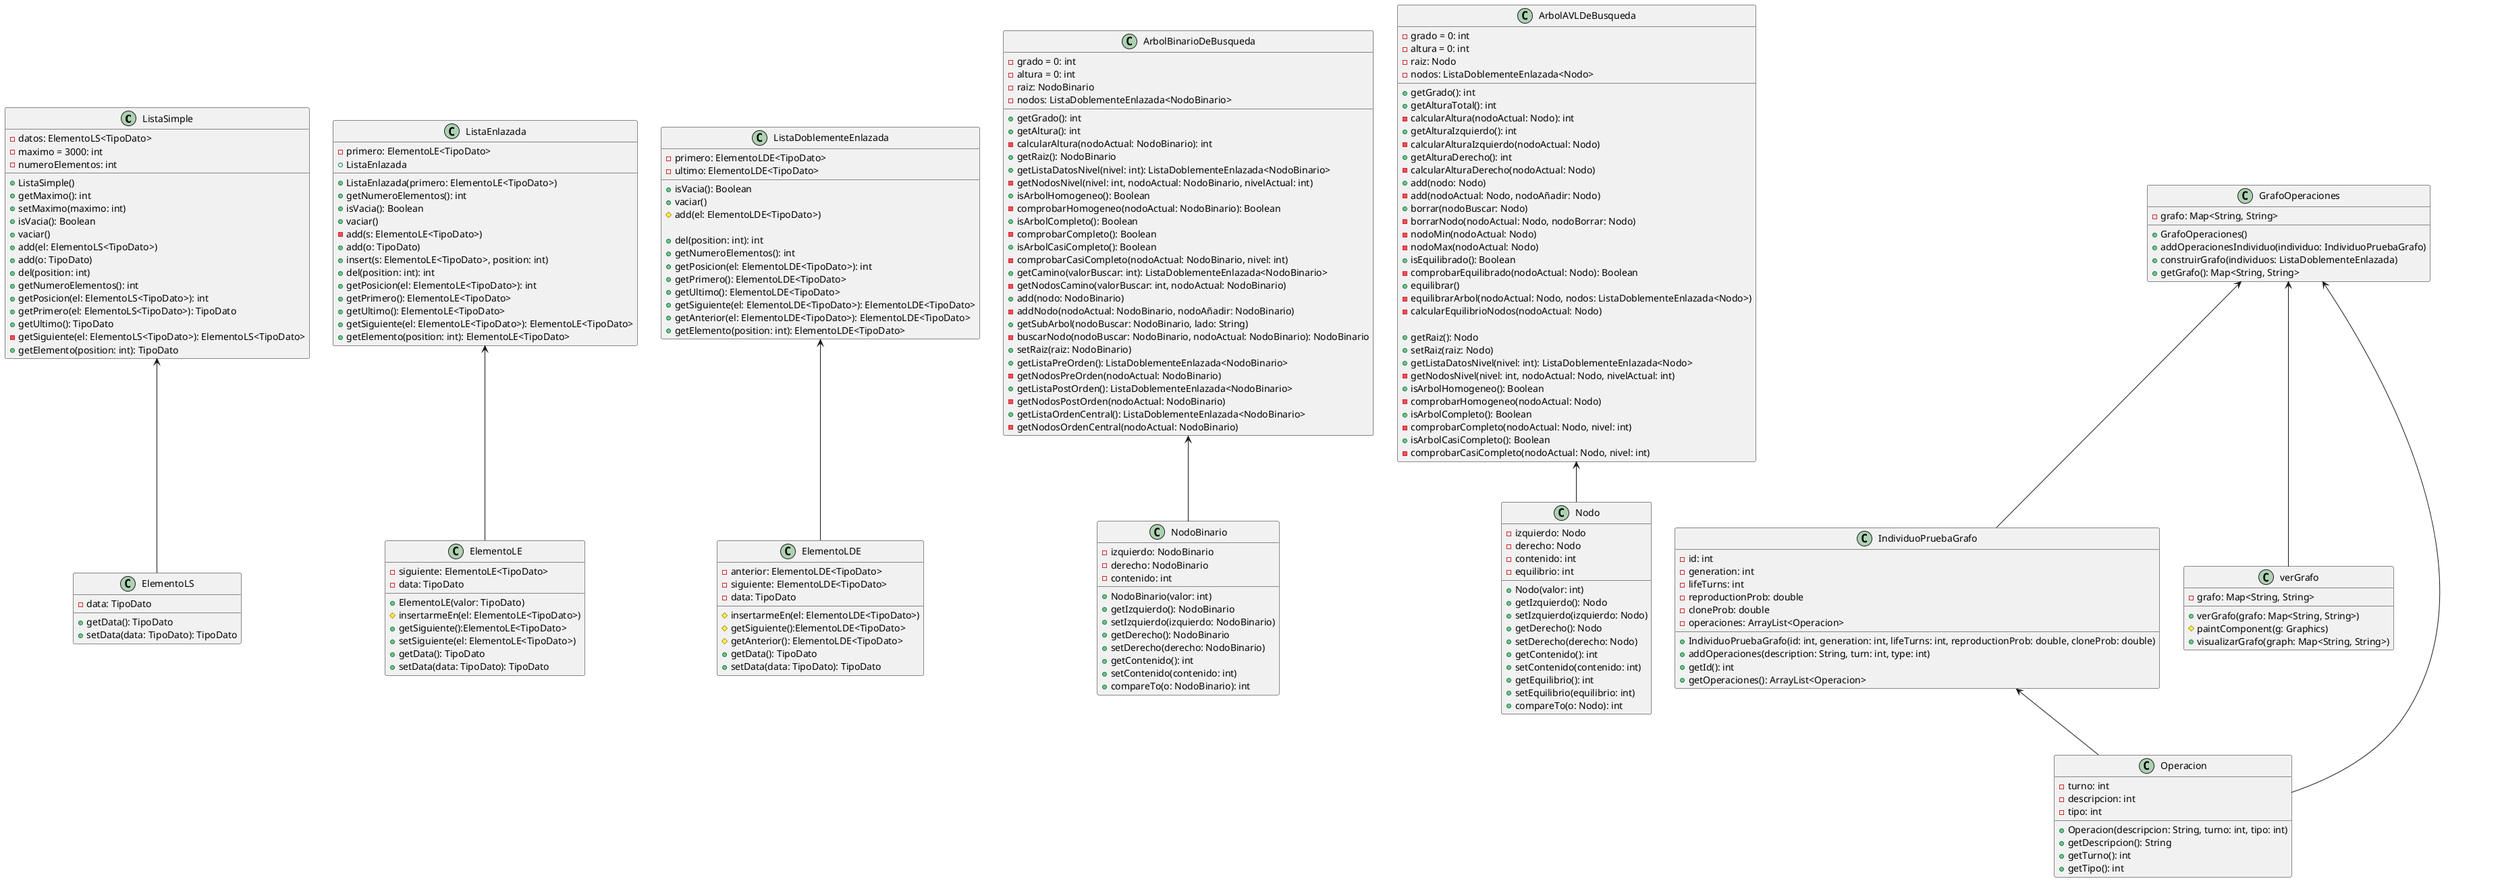 @startuml
'https://plantuml.com/class-diagram

class ListaSimple
class ElementoLS

class ListaEnlazada
class ElementoLE

class ListaDoblementeEnlazada
class ElementoLDE

class NodoBinario
class ArbolBinarioDeBusqueda

class ArbolAVLDeBusqueda
class Nodo

class GrafoOperaciones
class IndividuoPruebaGrafo
class verGrafo
class Operacion

ListaSimple <-- ElementoLS

class ElementoLS{
-data: TipoDato
+getData(): TipoDato
+setData(data: TipoDato): TipoDato
}

class ListaSimple{
-datos: ElementoLS<TipoDato>
-maximo = 3000: int
-numeroElementos: int
+ListaSimple()
+getMaximo(): int
+setMaximo(maximo: int)
+isVacia(): Boolean
+vaciar()
+add(el: ElementoLS<TipoDato>)
+add(o: TipoDato)
+del(position: int)
+getNumeroElementos(): int
+getPosicion(el: ElementoLS<TipoDato>): int
+getPrimero(el: ElementoLS<TipoDato>): TipoDato
+getUltimo(): TipoDato
-getSiguiente(el: ElementoLS<TipoDato>): ElementoLS<TipoDato>
+getElemento(position: int): TipoDato
}

ListaEnlazada <-- ElementoLE

class ElementoLE{
-siguiente: ElementoLE<TipoDato>
-data: TipoDato
+ElementoLE(valor: TipoDato)
#insertarmeEn(el: ElementoLE<TipoDato>)
+getSiguiente():ElementoLE<TipoDato>
+setSiguiente(el: ElementoLE<TipoDato>)
+getData(): TipoDato
+setData(data: TipoDato): TipoDato
}

class ListaEnlazada{
-primero: ElementoLE<TipoDato>
+ListaEnlazada(primero: ElementoLE<TipoDato>)
+ListaEnlazada
+getNumeroElementos(): int
+isVacia(): Boolean
+vaciar()
-add(s: ElementoLE<TipoDato>)
+add(o: TipoDato)
+insert(s: ElementoLE<TipoDato>, position: int)
+del(position: int): int
+getPosicion(el: ElementoLE<TipoDato>): int
+getPrimero(): ElementoLE<TipoDato>
+getUltimo(): ElementoLE<TipoDato>
+getSiguiente(el: ElementoLE<TipoDato>): ElementoLE<TipoDato>
+getElemento(position: int): ElementoLE<TipoDato>
}

ListaDoblementeEnlazada <-- ElementoLDE

class ElementoLDE{
-anterior: ElementoLDE<TipoDato>
-siguiente: ElementoLDE<TipoDato>
-data: TipoDato
#insertarmeEn(el: ElementoLDE<TipoDato>)
#getSiguiente():ElementoLDE<TipoDato>
#getAnterior(): ElementoLDE<TipoDato>
+getData(): TipoDato
+setData(data: TipoDato): TipoDato
}

class ListaDoblementeEnlazada{
-primero: ElementoLDE<TipoDato>
-ultimo: ElementoLDE<TipoDato>
+isVacia(): Boolean
+vaciar()
#add(el: ElementoLDE<TipoDato>)

+del(position: int): int
+getNumeroElementos(): int
+getPosicion(el: ElementoLDE<TipoDato>): int
+getPrimero(): ElementoLDE<TipoDato>
+getUltimo(): ElementoLDE<TipoDato>
+getSiguiente(el: ElementoLDE<TipoDato>): ElementoLDE<TipoDato>
+getAnterior(el: ElementoLDE<TipoDato>): ElementoLDE<TipoDato>
+getElemento(position: int): ElementoLDE<TipoDato>
}

ArbolBinarioDeBusqueda <-- NodoBinario

class NodoBinario{
-izquierdo: NodoBinario
-derecho: NodoBinario
-contenido: int
+NodoBinario(valor: int)
+getIzquierdo(): NodoBinario
+setIzquierdo(izquierdo: NodoBinario)
+getDerecho(): NodoBinario
+setDerecho(derecho: NodoBinario)
+getContenido(): int
+setContenido(contenido: int)
+compareTo(o: NodoBinario): int
}

class ArbolBinarioDeBusqueda{
-grado = 0: int
-altura = 0: int
-raiz: NodoBinario
-nodos: ListaDoblementeEnlazada<NodoBinario>
+getGrado(): int
+getAltura(): int
-calcularAltura(nodoActual: NodoBinario): int
+getRaiz(): NodoBinario
+getListaDatosNivel(nivel: int): ListaDoblementeEnlazada<NodoBinario>
-getNodosNivel(nivel: int, nodoActual: NodoBinario, nivelActual: int)
+isArbolHomogeneo(): Boolean
-comprobarHomogeneo(nodoActual: NodoBinario): Boolean
+isArbolCompleto(): Boolean
-comprobarCompleto(): Boolean
+isArbolCasiCompleto(): Boolean
-comprobarCasiCompleto(nodoActual: NodoBinario, nivel: int)
+getCamino(valorBuscar: int): ListaDoblementeEnlazada<NodoBinario>
-getNodosCamino(valorBuscar: int, nodoActual: NodoBinario)
+add(nodo: NodoBinario)
-addNodo(nodoActual: NodoBinario, nodoAñadir: NodoBinario)
+getSubArbol(nodoBuscar: NodoBinario, lado: String)
-buscarNodo(nodoBuscar: NodoBinario, nodoActual: NodoBinario): NodoBinario
+setRaiz(raiz: NodoBinario)
+getListaPreOrden(): ListaDoblementeEnlazada<NodoBinario>
-getNodosPreOrden(nodoActual: NodoBinario)
+getListaPostOrden(): ListaDoblementeEnlazada<NodoBinario>
-getNodosPostOrden(nodoActual: NodoBinario)
+getListaOrdenCentral(): ListaDoblementeEnlazada<NodoBinario>
-getNodosOrdenCentral(nodoActual: NodoBinario)
}

ArbolAVLDeBusqueda <-- Nodo

class ArbolAVLDeBusqueda{
-grado = 0: int
-altura = 0: int
-raiz: Nodo
-nodos: ListaDoblementeEnlazada<Nodo>
+getGrado(): int
+getAlturaTotal(): int
-calcularAltura(nodoActual: Nodo): int
+getAlturaIzquierdo(): int
-calcularAlturaIzquierdo(nodoActual: Nodo)
+getAlturaDerecho(): int
-calcularAlturaDerecho(nodoActual: Nodo)
+add(nodo: Nodo)
-add(nodoActual: Nodo, nodoAñadir: Nodo)
+borrar(nodoBuscar: Nodo)
-borrarNodo(nodoActual: Nodo, nodoBorrar: Nodo)
-nodoMin(nodoActual: Nodo)
-nodoMax(nodoActual: Nodo)
+isEquilibrado(): Boolean
-comprobarEquilibrado(nodoActual: Nodo): Boolean
+equilibrar()
-equilibrarArbol(nodoActual: Nodo, nodos: ListaDoblementeEnlazada<Nodo>)
-calcularEquilibrioNodos(nodoActual: Nodo)

+getRaiz(): Nodo
+setRaiz(raiz: Nodo)
+getListaDatosNivel(nivel: int): ListaDoblementeEnlazada<Nodo>
-getNodosNivel(nivel: int, nodoActual: Nodo, nivelActual: int)
+isArbolHomogeneo(): Boolean
-comprobarHomogeneo(nodoActual: Nodo)
+isArbolCompleto(): Boolean
-comprobarCompleto(nodoActual: Nodo, nivel: int)
+isArbolCasiCompleto(): Boolean
-comprobarCasiCompleto(nodoActual: Nodo, nivel: int)

}

class Nodo{
-izquierdo: Nodo
-derecho: Nodo
-contenido: int
-equilibrio: int
+Nodo(valor: int)
+getIzquierdo(): Nodo
+setIzquierdo(izquierdo: Nodo)
+getDerecho(): Nodo
+setDerecho(derecho: Nodo)
+getContenido(): int
+setContenido(contenido: int)
+getEquilibrio(): int
+setEquilibrio(equilibrio: int)
+compareTo(o: Nodo): int
}

GrafoOperaciones <-- IndividuoPruebaGrafo
GrafoOperaciones <-- verGrafo
GrafoOperaciones <-- Operacion
IndividuoPruebaGrafo <-- Operacion

class GrafoOperaciones{
-grafo: Map<String, String>
+GrafoOperaciones()
+addOperacionesIndividuo(individuo: IndividuoPruebaGrafo)
+construirGrafo(individuos: ListaDoblementeEnlazada)
+getGrafo(): Map<String, String>
}

class IndividuoPruebaGrafo{
-id: int
-generation: int
-lifeTurns: int
-reproductionProb: double
-cloneProb: double
-operaciones: ArrayList<Operacion>
+IndividuoPruebaGrafo(id: int, generation: int, lifeTurns: int, reproductionProb: double, cloneProb: double)
+addOperaciones(description: String, turn: int, type: int)
+getId(): int
+getOperaciones(): ArrayList<Operacion>
}

class verGrafo{
-grafo: Map<String, String>
+verGrafo(grafo: Map<String, String>)
#paintComponent(g: Graphics)
+visualizarGrafo(graph: Map<String, String>)
}

class Operacion{
-turno: int
-descripcion: int
-tipo: int
+Operacion(descripcion: String, turno: int, tipo: int)
+getDescripcion(): String
+getTurno(): int
+getTipo(): int
}

@enduml